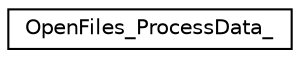 digraph "Graphical Class Hierarchy"
{
  edge [fontname="Helvetica",fontsize="10",labelfontname="Helvetica",labelfontsize="10"];
  node [fontname="Helvetica",fontsize="10",shape=record];
  rankdir="LR";
  Node0 [label="OpenFiles_ProcessData_",height=0.2,width=0.4,color="black", fillcolor="white", style="filled",URL="$structOpenFiles__ProcessData__.html"];
}
